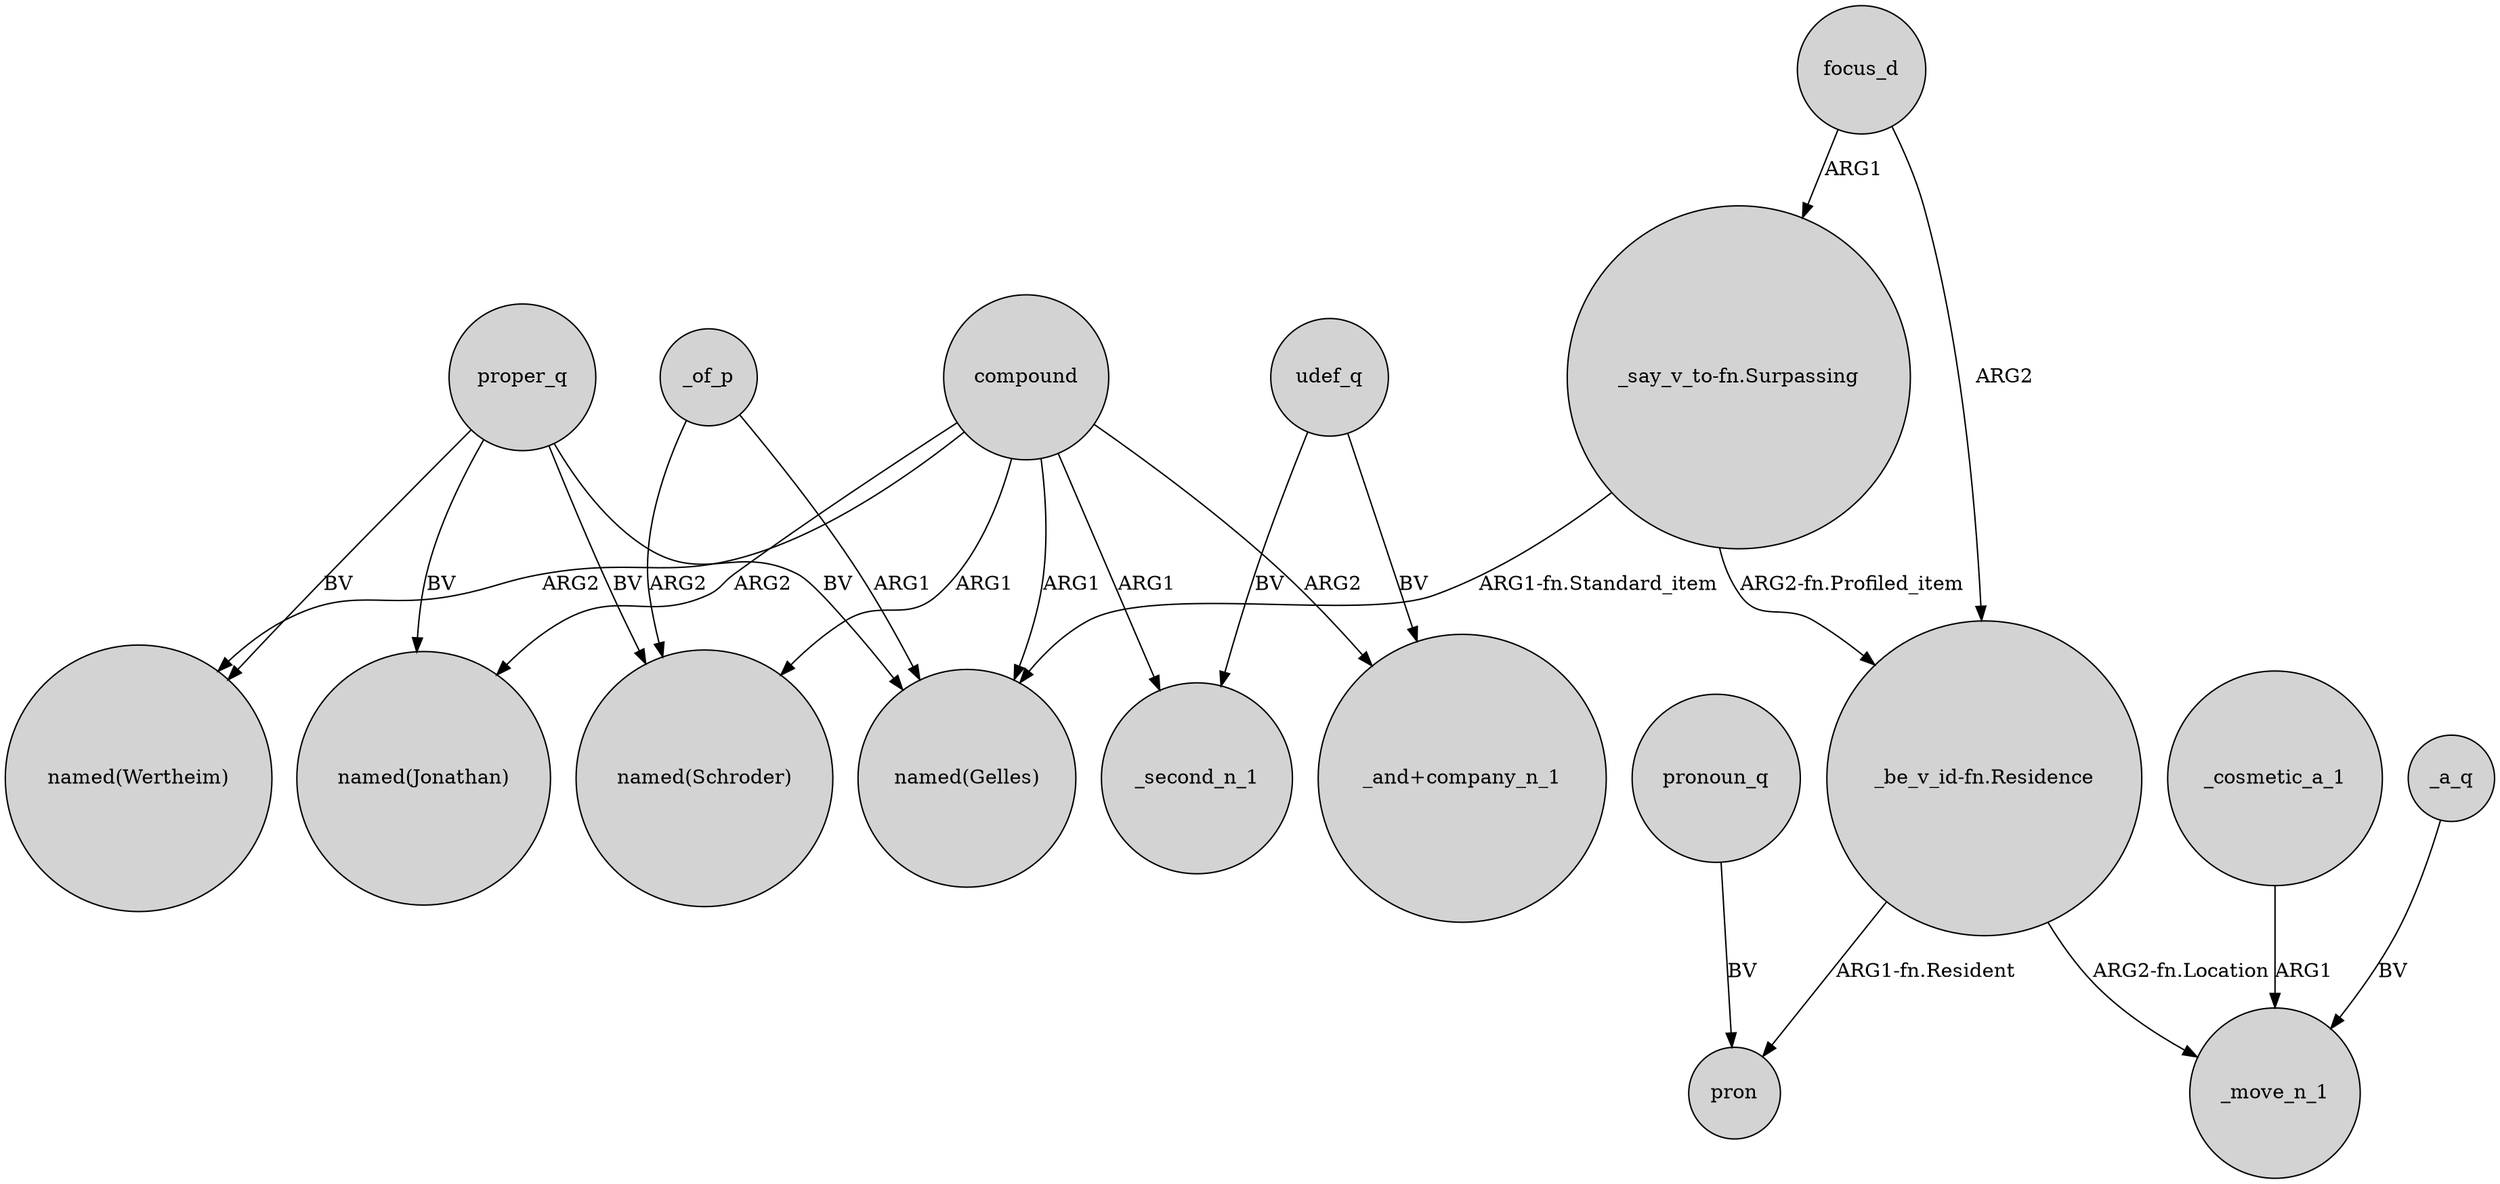 digraph {
	node [shape=circle style=filled]
	compound -> "named(Gelles)" [label=ARG1]
	proper_q -> "named(Wertheim)" [label=BV]
	compound -> "_and+company_n_1" [label=ARG2]
	focus_d -> "_be_v_id-fn.Residence" [label=ARG2]
	"_say_v_to-fn.Surpassing" -> "named(Gelles)" [label="ARG1-fn.Standard_item"]
	udef_q -> _second_n_1 [label=BV]
	proper_q -> "named(Jonathan)" [label=BV]
	"_be_v_id-fn.Residence" -> pron [label="ARG1-fn.Resident"]
	pronoun_q -> pron [label=BV]
	proper_q -> "named(Gelles)" [label=BV]
	_of_p -> "named(Gelles)" [label=ARG1]
	_of_p -> "named(Schroder)" [label=ARG2]
	compound -> "named(Wertheim)" [label=ARG2]
	proper_q -> "named(Schroder)" [label=BV]
	compound -> "named(Jonathan)" [label=ARG2]
	_cosmetic_a_1 -> _move_n_1 [label=ARG1]
	compound -> _second_n_1 [label=ARG1]
	"_be_v_id-fn.Residence" -> _move_n_1 [label="ARG2-fn.Location"]
	focus_d -> "_say_v_to-fn.Surpassing" [label=ARG1]
	_a_q -> _move_n_1 [label=BV]
	udef_q -> "_and+company_n_1" [label=BV]
	compound -> "named(Schroder)" [label=ARG1]
	"_say_v_to-fn.Surpassing" -> "_be_v_id-fn.Residence" [label="ARG2-fn.Profiled_item"]
}
